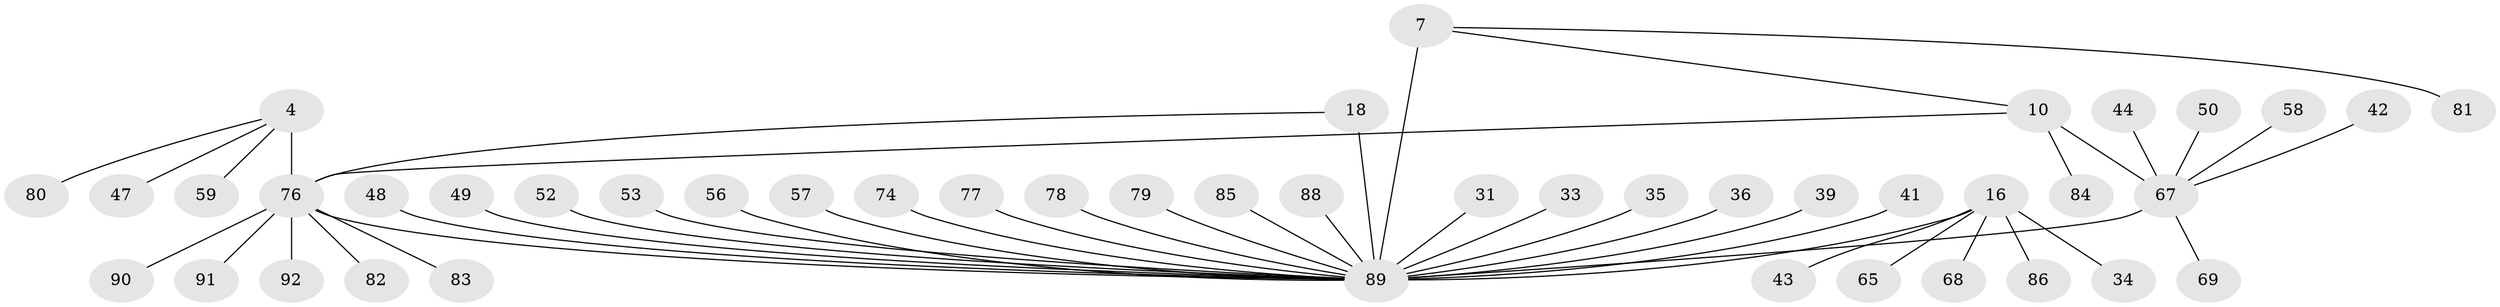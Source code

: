 // original degree distribution, {5: 0.06521739130434782, 14: 0.021739130434782608, 12: 0.010869565217391304, 4: 0.043478260869565216, 3: 0.043478260869565216, 8: 0.05434782608695652, 7: 0.021739130434782608, 6: 0.010869565217391304, 1: 0.6304347826086957, 2: 0.09782608695652174}
// Generated by graph-tools (version 1.1) at 2025/55/03/09/25 04:55:13]
// undirected, 46 vertices, 48 edges
graph export_dot {
graph [start="1"]
  node [color=gray90,style=filled];
  4 [super="+1"];
  7 [super="+6"];
  10 [super="+9"];
  16 [super="+14"];
  18 [super="+17"];
  31;
  33;
  34;
  35;
  36;
  39;
  41;
  42;
  43 [super="+38"];
  44;
  47;
  48;
  49;
  50 [super="+25+29"];
  52;
  53 [super="+27"];
  56;
  57;
  58;
  59;
  65;
  67 [super="+37+12+22"];
  68;
  69;
  74;
  76 [super="+75+3+21+28+32+40+62+64+70+72+73"];
  77;
  78;
  79;
  80;
  81;
  82;
  83;
  84;
  85 [super="+66"];
  86;
  88 [super="+51+63"];
  89 [super="+54+87+8+20+71+26+30"];
  90;
  91;
  92;
  4 -- 59;
  4 -- 80;
  4 -- 47;
  4 -- 76 [weight=4];
  7 -- 81;
  7 -- 10;
  7 -- 89 [weight=4];
  10 -- 84;
  10 -- 76;
  10 -- 67 [weight=4];
  16 -- 65;
  16 -- 34;
  16 -- 68;
  16 -- 86;
  16 -- 43;
  16 -- 89 [weight=6];
  18 -- 76 [weight=2];
  18 -- 89 [weight=5];
  31 -- 89;
  33 -- 89;
  35 -- 89;
  36 -- 89;
  39 -- 89;
  41 -- 89;
  42 -- 67;
  44 -- 67;
  48 -- 89;
  49 -- 89;
  50 -- 67;
  52 -- 89;
  53 -- 89;
  56 -- 89;
  57 -- 89;
  58 -- 67;
  67 -- 69;
  67 -- 89 [weight=3];
  74 -- 89;
  76 -- 82;
  76 -- 83;
  76 -- 89 [weight=3];
  76 -- 90;
  76 -- 91;
  76 -- 92;
  77 -- 89;
  78 -- 89;
  79 -- 89;
  85 -- 89;
  88 -- 89;
}
